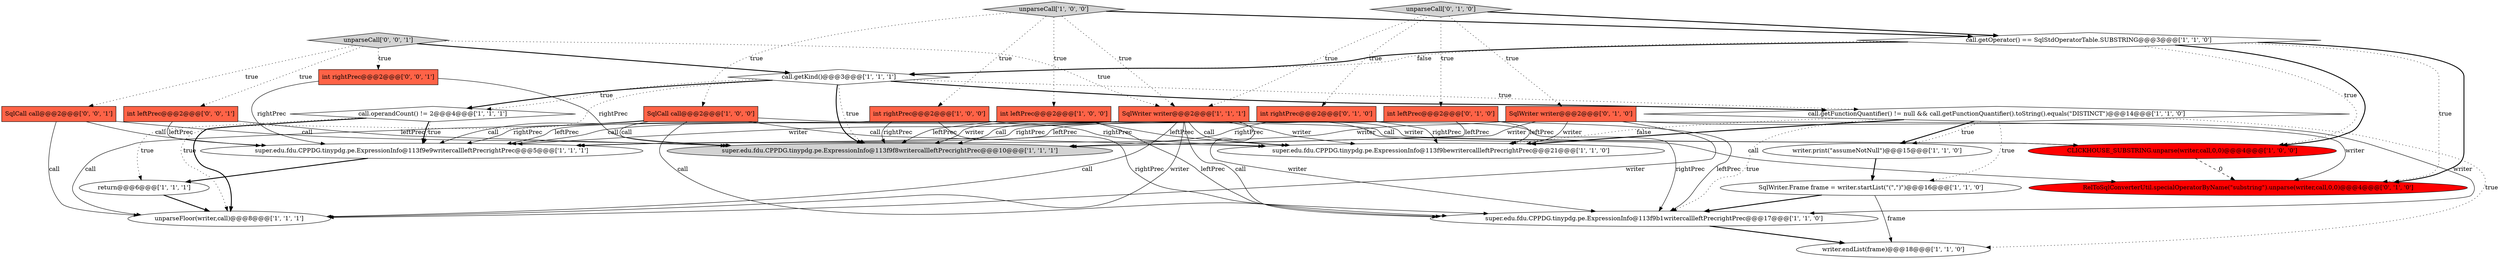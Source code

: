 digraph {
25 [style = filled, label = "int rightPrec@@@2@@@['0', '0', '1']", fillcolor = tomato, shape = box image = "AAA0AAABBB3BBB"];
26 [style = filled, label = "unparseCall['0', '0', '1']", fillcolor = lightgray, shape = diamond image = "AAA0AAABBB3BBB"];
27 [style = filled, label = "int leftPrec@@@2@@@['0', '0', '1']", fillcolor = tomato, shape = box image = "AAA0AAABBB3BBB"];
13 [style = filled, label = "CLICKHOUSE_SUBSTRING.unparse(writer,call,0,0)@@@4@@@['1', '0', '0']", fillcolor = red, shape = ellipse image = "AAA1AAABBB1BBB"];
9 [style = filled, label = "super.edu.fdu.CPPDG.tinypdg.pe.ExpressionInfo@113f9bewritercallleftPrecrightPrec@@@21@@@['1', '1', '0']", fillcolor = white, shape = ellipse image = "AAA0AAABBB1BBB"];
2 [style = filled, label = "int leftPrec@@@2@@@['1', '0', '0']", fillcolor = tomato, shape = box image = "AAA0AAABBB1BBB"];
22 [style = filled, label = "int rightPrec@@@2@@@['0', '1', '0']", fillcolor = tomato, shape = box image = "AAA0AAABBB2BBB"];
10 [style = filled, label = "SqlWriter.Frame frame = writer.startList(\"(\",\")\")@@@16@@@['1', '1', '0']", fillcolor = white, shape = ellipse image = "AAA0AAABBB1BBB"];
16 [style = filled, label = "super.edu.fdu.CPPDG.tinypdg.pe.ExpressionInfo@113f9b1writercallleftPrecrightPrec@@@17@@@['1', '1', '0']", fillcolor = white, shape = ellipse image = "AAA0AAABBB1BBB"];
17 [style = filled, label = "call.operandCount() != 2@@@4@@@['1', '1', '1']", fillcolor = white, shape = diamond image = "AAA0AAABBB1BBB"];
6 [style = filled, label = "writer.print(\"assumeNotNull\")@@@15@@@['1', '1', '0']", fillcolor = white, shape = ellipse image = "AAA0AAABBB1BBB"];
8 [style = filled, label = "unparseFloor(writer,call)@@@8@@@['1', '1', '1']", fillcolor = white, shape = ellipse image = "AAA0AAABBB1BBB"];
4 [style = filled, label = "unparseCall['1', '0', '0']", fillcolor = lightgray, shape = diamond image = "AAA0AAABBB1BBB"];
24 [style = filled, label = "SqlCall call@@@2@@@['0', '0', '1']", fillcolor = tomato, shape = box image = "AAA0AAABBB3BBB"];
0 [style = filled, label = "writer.endList(frame)@@@18@@@['1', '1', '0']", fillcolor = white, shape = ellipse image = "AAA0AAABBB1BBB"];
14 [style = filled, label = "call.getKind()@@@3@@@['1', '1', '1']", fillcolor = white, shape = diamond image = "AAA0AAABBB1BBB"];
7 [style = filled, label = "SqlCall call@@@2@@@['1', '0', '0']", fillcolor = tomato, shape = box image = "AAA0AAABBB1BBB"];
19 [style = filled, label = "SqlWriter writer@@@2@@@['0', '1', '0']", fillcolor = tomato, shape = box image = "AAA0AAABBB2BBB"];
5 [style = filled, label = "super.edu.fdu.CPPDG.tinypdg.pe.ExpressionInfo@113f9e9writercallleftPrecrightPrec@@@5@@@['1', '1', '1']", fillcolor = white, shape = ellipse image = "AAA0AAABBB1BBB"];
12 [style = filled, label = "SqlWriter writer@@@2@@@['1', '1', '1']", fillcolor = tomato, shape = box image = "AAA0AAABBB1BBB"];
21 [style = filled, label = "unparseCall['0', '1', '0']", fillcolor = lightgray, shape = diamond image = "AAA0AAABBB2BBB"];
15 [style = filled, label = "call.getFunctionQuantifier() != null && call.getFunctionQuantifier().toString().equals(\"DISTINCT\")@@@14@@@['1', '1', '0']", fillcolor = white, shape = diamond image = "AAA0AAABBB1BBB"];
18 [style = filled, label = "call.getOperator() == SqlStdOperatorTable.SUBSTRING@@@3@@@['1', '1', '0']", fillcolor = white, shape = diamond image = "AAA0AAABBB1BBB"];
3 [style = filled, label = "int rightPrec@@@2@@@['1', '0', '0']", fillcolor = tomato, shape = box image = "AAA0AAABBB1BBB"];
23 [style = filled, label = "RelToSqlConverterUtil.specialOperatorByName(\"substring\").unparse(writer,call,0,0)@@@4@@@['0', '1', '0']", fillcolor = red, shape = ellipse image = "AAA1AAABBB2BBB"];
1 [style = filled, label = "super.edu.fdu.CPPDG.tinypdg.pe.ExpressionInfo@113f9f8writercallleftPrecrightPrec@@@10@@@['1', '1', '1']", fillcolor = lightgray, shape = ellipse image = "AAA0AAABBB1BBB"];
11 [style = filled, label = "return@@@6@@@['1', '1', '1']", fillcolor = white, shape = ellipse image = "AAA0AAABBB1BBB"];
20 [style = filled, label = "int leftPrec@@@2@@@['0', '1', '0']", fillcolor = tomato, shape = box image = "AAA0AAABBB2BBB"];
21->12 [style = dotted, label="true"];
16->0 [style = bold, label=""];
12->5 [style = solid, label="call"];
19->9 [style = solid, label="writer"];
24->8 [style = solid, label="call"];
26->12 [style = dotted, label="true"];
19->16 [style = solid, label="writer"];
4->7 [style = dotted, label="true"];
14->17 [style = bold, label=""];
12->9 [style = solid, label="call"];
25->5 [style = solid, label="rightPrec"];
13->23 [style = dashed, label="0"];
21->18 [style = bold, label=""];
27->1 [style = solid, label="leftPrec"];
7->5 [style = solid, label="call"];
7->13 [style = solid, label="call"];
22->1 [style = solid, label="rightPrec"];
26->24 [style = dotted, label="true"];
7->16 [style = solid, label="call"];
7->8 [style = solid, label="call"];
2->16 [style = solid, label="leftPrec"];
20->16 [style = solid, label="leftPrec"];
12->5 [style = solid, label="writer"];
10->0 [style = solid, label="frame"];
18->13 [style = dotted, label="true"];
18->23 [style = dotted, label="true"];
17->5 [style = bold, label=""];
12->8 [style = solid, label="call"];
22->16 [style = solid, label="rightPrec"];
21->20 [style = dotted, label="true"];
12->13 [style = solid, label="writer"];
26->14 [style = bold, label=""];
21->22 [style = dotted, label="true"];
15->10 [style = dotted, label="true"];
7->9 [style = solid, label="call"];
4->18 [style = bold, label=""];
19->1 [style = solid, label="writer"];
15->16 [style = dotted, label="true"];
3->1 [style = solid, label="rightPrec"];
12->8 [style = solid, label="writer"];
20->1 [style = solid, label="leftPrec"];
15->9 [style = bold, label=""];
24->5 [style = solid, label="call"];
7->1 [style = solid, label="call"];
3->16 [style = solid, label="rightPrec"];
27->5 [style = solid, label="leftPrec"];
11->8 [style = bold, label=""];
14->15 [style = bold, label=""];
5->11 [style = bold, label=""];
25->1 [style = solid, label="rightPrec"];
14->1 [style = dotted, label="true"];
2->5 [style = solid, label="leftPrec"];
19->23 [style = solid, label="writer"];
4->2 [style = dotted, label="true"];
12->1 [style = solid, label="call"];
12->16 [style = solid, label="call"];
17->8 [style = bold, label=""];
15->9 [style = dotted, label="false"];
18->23 [style = bold, label=""];
26->27 [style = dotted, label="true"];
12->1 [style = solid, label="writer"];
15->0 [style = dotted, label="true"];
14->17 [style = dotted, label="true"];
4->3 [style = dotted, label="true"];
10->16 [style = bold, label=""];
6->10 [style = bold, label=""];
19->5 [style = solid, label="writer"];
14->8 [style = dotted, label="true"];
4->12 [style = dotted, label="true"];
18->14 [style = dotted, label="false"];
17->11 [style = dotted, label="true"];
12->16 [style = solid, label="writer"];
12->23 [style = solid, label="call"];
20->5 [style = solid, label="leftPrec"];
3->9 [style = solid, label="rightPrec"];
26->25 [style = dotted, label="true"];
12->9 [style = solid, label="writer"];
3->5 [style = solid, label="rightPrec"];
20->9 [style = solid, label="leftPrec"];
2->1 [style = solid, label="leftPrec"];
15->6 [style = bold, label=""];
14->1 [style = bold, label=""];
24->1 [style = solid, label="call"];
14->15 [style = dotted, label="true"];
19->8 [style = solid, label="writer"];
22->5 [style = solid, label="rightPrec"];
15->6 [style = dotted, label="true"];
21->19 [style = dotted, label="true"];
18->13 [style = bold, label=""];
22->9 [style = solid, label="rightPrec"];
2->9 [style = solid, label="leftPrec"];
18->14 [style = bold, label=""];
17->5 [style = dotted, label="true"];
}
